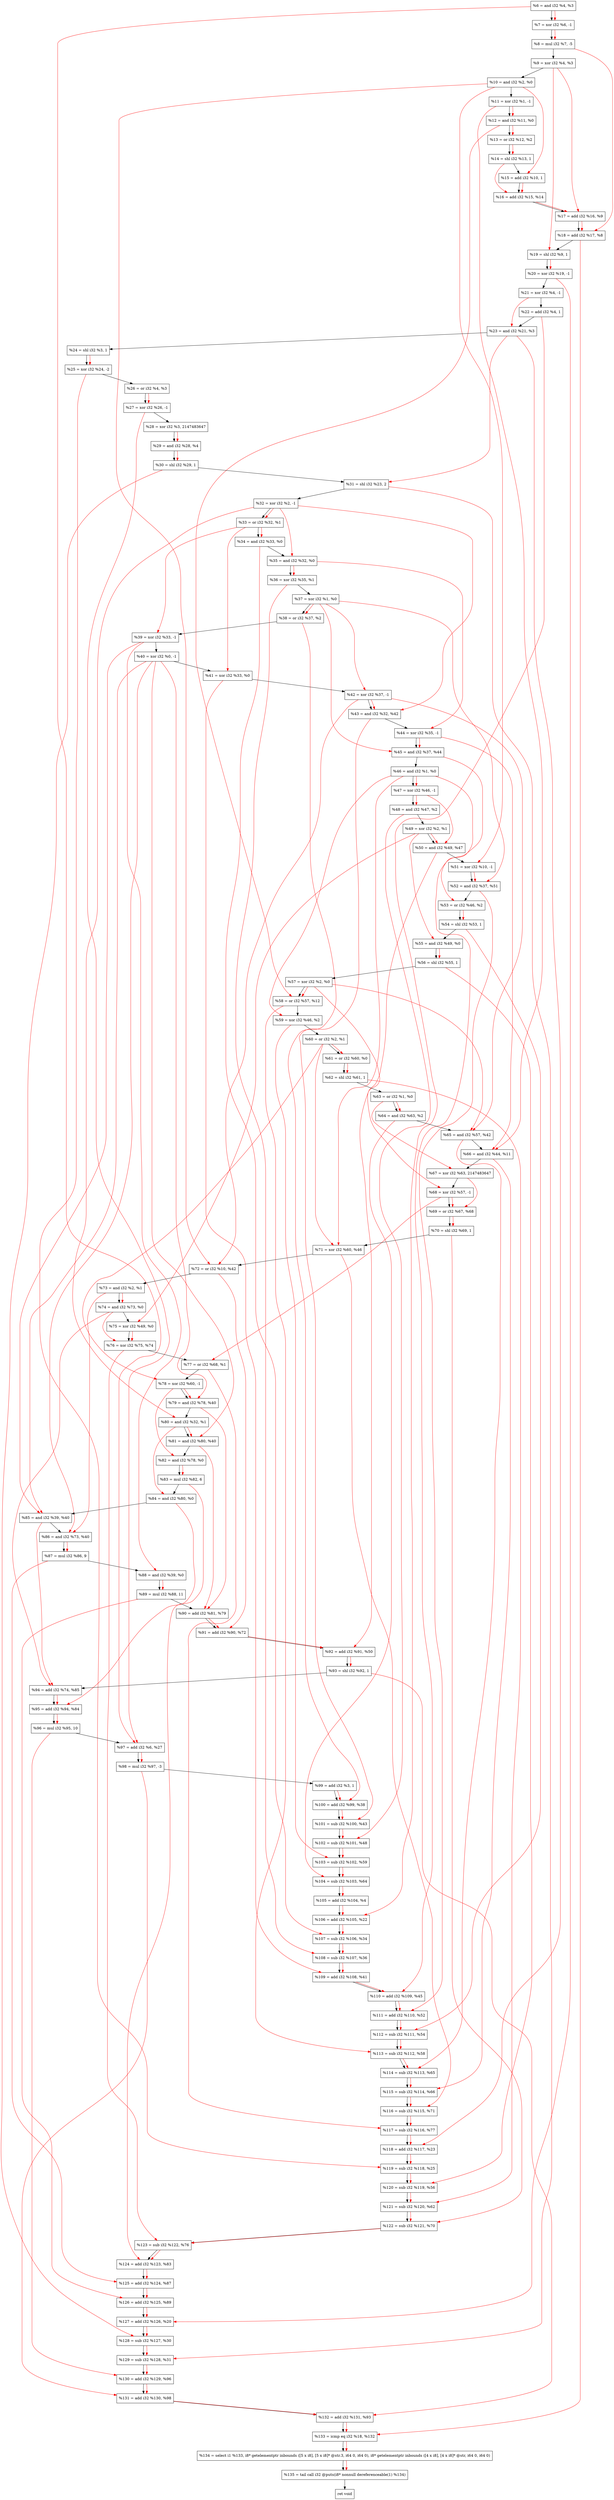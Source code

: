 digraph "DFG for'crackme' function" {
	Node0xe1b070[shape=record, label="  %6 = and i32 %4, %3"];
	Node0xe1b6f0[shape=record, label="  %7 = xor i32 %6, -1"];
	Node0xe1b790[shape=record, label="  %8 = mul i32 %7, -5"];
	Node0xe1b800[shape=record, label="  %9 = xor i32 %4, %3"];
	Node0xe1b870[shape=record, label="  %10 = and i32 %2, %0"];
	Node0xe1b8e0[shape=record, label="  %11 = xor i32 %1, -1"];
	Node0xe1b950[shape=record, label="  %12 = and i32 %11, %0"];
	Node0xe1b9c0[shape=record, label="  %13 = or i32 %12, %2"];
	Node0xe1ba60[shape=record, label="  %14 = shl i32 %13, 1"];
	Node0xe1bad0[shape=record, label="  %15 = add i32 %10, 1"];
	Node0xe1bb40[shape=record, label="  %16 = add i32 %15, %14"];
	Node0xe1bbb0[shape=record, label="  %17 = add i32 %16, %9"];
	Node0xe1bc20[shape=record, label="  %18 = add i32 %17, %8"];
	Node0xe1bc90[shape=record, label="  %19 = shl i32 %9, 1"];
	Node0xe1bd00[shape=record, label="  %20 = xor i32 %19, -1"];
	Node0xe1bd70[shape=record, label="  %21 = xor i32 %4, -1"];
	Node0xe1bde0[shape=record, label="  %22 = add i32 %4, 1"];
	Node0xe1be50[shape=record, label="  %23 = and i32 %21, %3"];
	Node0xe1bec0[shape=record, label="  %24 = shl i32 %3, 1"];
	Node0xe1bf60[shape=record, label="  %25 = xor i32 %24, -2"];
	Node0xe1bfd0[shape=record, label="  %26 = or i32 %4, %3"];
	Node0xe1c040[shape=record, label="  %27 = xor i32 %26, -1"];
	Node0xe1c0e0[shape=record, label="  %28 = xor i32 %3, 2147483647"];
	Node0xe1c150[shape=record, label="  %29 = and i32 %28, %4"];
	Node0xe1c1c0[shape=record, label="  %30 = shl i32 %29, 1"];
	Node0xe1c260[shape=record, label="  %31 = shl i32 %23, 2"];
	Node0xe1c2d0[shape=record, label="  %32 = xor i32 %2, -1"];
	Node0xe1c550[shape=record, label="  %33 = or i32 %32, %1"];
	Node0xe1c5c0[shape=record, label="  %34 = and i32 %33, %0"];
	Node0xe1c630[shape=record, label="  %35 = and i32 %32, %0"];
	Node0xe1c6a0[shape=record, label="  %36 = xor i32 %35, %1"];
	Node0xe1c710[shape=record, label="  %37 = xor i32 %1, %0"];
	Node0xe1c780[shape=record, label="  %38 = or i32 %37, %2"];
	Node0xe1c7f0[shape=record, label="  %39 = xor i32 %33, -1"];
	Node0xe1c860[shape=record, label="  %40 = xor i32 %0, -1"];
	Node0xe1c8d0[shape=record, label="  %41 = xor i32 %33, %0"];
	Node0xe1c940[shape=record, label="  %42 = xor i32 %37, -1"];
	Node0xe1c9b0[shape=record, label="  %43 = and i32 %32, %42"];
	Node0xe1ca20[shape=record, label="  %44 = xor i32 %35, -1"];
	Node0xe1ca90[shape=record, label="  %45 = and i32 %37, %44"];
	Node0xe1cb00[shape=record, label="  %46 = and i32 %1, %0"];
	Node0xe1cb70[shape=record, label="  %47 = xor i32 %46, -1"];
	Node0xe1cbe0[shape=record, label="  %48 = and i32 %47, %2"];
	Node0xe1cc50[shape=record, label="  %49 = xor i32 %2, %1"];
	Node0xe1ccc0[shape=record, label="  %50 = and i32 %49, %47"];
	Node0xe1cd30[shape=record, label="  %51 = xor i32 %10, -1"];
	Node0xe1cda0[shape=record, label="  %52 = and i32 %37, %51"];
	Node0xe1ce10[shape=record, label="  %53 = or i32 %46, %2"];
	Node0xe1ce80[shape=record, label="  %54 = shl i32 %53, 1"];
	Node0xe1cef0[shape=record, label="  %55 = and i32 %49, %0"];
	Node0xe1cf60[shape=record, label="  %56 = shl i32 %55, 1"];
	Node0xe1cfd0[shape=record, label="  %57 = xor i32 %2, %0"];
	Node0xe1d040[shape=record, label="  %58 = or i32 %57, %12"];
	Node0xe1d0b0[shape=record, label="  %59 = xor i32 %46, %2"];
	Node0xe1d120[shape=record, label="  %60 = or i32 %2, %1"];
	Node0xe1d190[shape=record, label="  %61 = or i32 %60, %0"];
	Node0xe1d200[shape=record, label="  %62 = shl i32 %61, 1"];
	Node0xe1d270[shape=record, label="  %63 = or i32 %1, %0"];
	Node0xe1d2e0[shape=record, label="  %64 = and i32 %63, %2"];
	Node0xe1d760[shape=record, label="  %65 = and i32 %57, %42"];
	Node0xe1d7d0[shape=record, label="  %66 = and i32 %44, %11"];
	Node0xe1d840[shape=record, label="  %67 = xor i32 %63, 2147483647"];
	Node0xe1d8b0[shape=record, label="  %68 = xor i32 %57, -1"];
	Node0xe1d920[shape=record, label="  %69 = or i32 %67, %68"];
	Node0xe1d990[shape=record, label="  %70 = shl i32 %69, 1"];
	Node0xe1da00[shape=record, label="  %71 = xor i32 %60, %46"];
	Node0xe1da70[shape=record, label="  %72 = or i32 %10, %42"];
	Node0xe1dae0[shape=record, label="  %73 = and i32 %2, %1"];
	Node0xe1db50[shape=record, label="  %74 = and i32 %73, %0"];
	Node0xe1dbc0[shape=record, label="  %75 = xor i32 %49, %0"];
	Node0xe1dc30[shape=record, label="  %76 = xor i32 %75, %74"];
	Node0xe1dca0[shape=record, label="  %77 = or i32 %68, %1"];
	Node0xe1dd10[shape=record, label="  %78 = xor i32 %60, -1"];
	Node0xe1dd80[shape=record, label="  %79 = and i32 %78, %40"];
	Node0xe1ddf0[shape=record, label="  %80 = and i32 %32, %1"];
	Node0xe1de60[shape=record, label="  %81 = and i32 %80, %40"];
	Node0xe1ded0[shape=record, label="  %82 = and i32 %78, %0"];
	Node0xe1df70[shape=record, label="  %83 = mul i32 %82, 6"];
	Node0xe1dfe0[shape=record, label="  %84 = and i32 %80, %0"];
	Node0xe1e050[shape=record, label="  %85 = and i32 %39, %40"];
	Node0xe1e0c0[shape=record, label="  %86 = and i32 %73, %40"];
	Node0xe1e160[shape=record, label="  %87 = mul i32 %86, 9"];
	Node0xe1e1d0[shape=record, label="  %88 = and i32 %39, %0"];
	Node0xe1e270[shape=record, label="  %89 = mul i32 %88, 11"];
	Node0xe1e2e0[shape=record, label="  %90 = add i32 %81, %79"];
	Node0xe1e350[shape=record, label="  %91 = add i32 %90, %72"];
	Node0xe1e3c0[shape=record, label="  %92 = add i32 %91, %50"];
	Node0xe1e430[shape=record, label="  %93 = shl i32 %92, 1"];
	Node0xe1e4a0[shape=record, label="  %94 = add i32 %74, %85"];
	Node0xe1e510[shape=record, label="  %95 = add i32 %94, %84"];
	Node0xe1e5b0[shape=record, label="  %96 = mul i32 %95, 10"];
	Node0xe1e620[shape=record, label="  %97 = add i32 %6, %27"];
	Node0xe1e6c0[shape=record, label="  %98 = mul i32 %97, -3"];
	Node0xe1e730[shape=record, label="  %99 = add i32 %3, 1"];
	Node0xe1e7a0[shape=record, label="  %100 = add i32 %99, %38"];
	Node0xe1e810[shape=record, label="  %101 = sub i32 %100, %43"];
	Node0xe1e880[shape=record, label="  %102 = sub i32 %101, %48"];
	Node0xe1e8f0[shape=record, label="  %103 = sub i32 %102, %59"];
	Node0xe1e960[shape=record, label="  %104 = sub i32 %103, %64"];
	Node0xe1e9d0[shape=record, label="  %105 = add i32 %104, %4"];
	Node0xe1ea40[shape=record, label="  %106 = add i32 %105, %22"];
	Node0xe1eab0[shape=record, label="  %107 = sub i32 %106, %34"];
	Node0xe1eb20[shape=record, label="  %108 = sub i32 %107, %36"];
	Node0xe1eb90[shape=record, label="  %109 = add i32 %108, %41"];
	Node0xe1ec00[shape=record, label="  %110 = add i32 %109, %45"];
	Node0xe1ec70[shape=record, label="  %111 = add i32 %110, %52"];
	Node0xe1ece0[shape=record, label="  %112 = sub i32 %111, %54"];
	Node0xe1ed50[shape=record, label="  %113 = sub i32 %112, %58"];
	Node0xe1edc0[shape=record, label="  %114 = sub i32 %113, %65"];
	Node0xe1ee30[shape=record, label="  %115 = sub i32 %114, %66"];
	Node0xe1eea0[shape=record, label="  %116 = sub i32 %115, %71"];
	Node0xe1ef10[shape=record, label="  %117 = sub i32 %116, %77"];
	Node0xe1ef80[shape=record, label="  %118 = add i32 %117, %23"];
	Node0xe1eff0[shape=record, label="  %119 = sub i32 %118, %25"];
	Node0xe1f060[shape=record, label="  %120 = sub i32 %119, %56"];
	Node0xe1f0d0[shape=record, label="  %121 = sub i32 %120, %62"];
	Node0xe1f140[shape=record, label="  %122 = sub i32 %121, %70"];
	Node0xe1f1b0[shape=record, label="  %123 = sub i32 %122, %76"];
	Node0xe1f220[shape=record, label="  %124 = add i32 %123, %83"];
	Node0xe1f290[shape=record, label="  %125 = add i32 %124, %87"];
	Node0xe1f300[shape=record, label="  %126 = add i32 %125, %89"];
	Node0xe1f370[shape=record, label="  %127 = add i32 %126, %20"];
	Node0xe1f3e0[shape=record, label="  %128 = sub i32 %127, %30"];
	Node0xe1fc60[shape=record, label="  %129 = sub i32 %128, %31"];
	Node0xe1fcd0[shape=record, label="  %130 = add i32 %129, %96"];
	Node0xe1fd40[shape=record, label="  %131 = add i32 %130, %98"];
	Node0xe1fdb0[shape=record, label="  %132 = add i32 %131, %93"];
	Node0xe1fe20[shape=record, label="  %133 = icmp eq i32 %18, %132"];
	Node0xdbb268[shape=record, label="  %134 = select i1 %133, i8* getelementptr inbounds ([5 x i8], [5 x i8]* @str.3, i64 0, i64 0), i8* getelementptr inbounds ([4 x i8], [4 x i8]* @str, i64 0, i64 0)"];
	Node0xe200b0[shape=record, label="  %135 = tail call i32 @puts(i8* nonnull dereferenceable(1) %134)"];
	Node0xe20100[shape=record, label="  ret void"];
	Node0xe1b070 -> Node0xe1b6f0;
	Node0xe1b6f0 -> Node0xe1b790;
	Node0xe1b790 -> Node0xe1b800;
	Node0xe1b800 -> Node0xe1b870;
	Node0xe1b870 -> Node0xe1b8e0;
	Node0xe1b8e0 -> Node0xe1b950;
	Node0xe1b950 -> Node0xe1b9c0;
	Node0xe1b9c0 -> Node0xe1ba60;
	Node0xe1ba60 -> Node0xe1bad0;
	Node0xe1bad0 -> Node0xe1bb40;
	Node0xe1bb40 -> Node0xe1bbb0;
	Node0xe1bbb0 -> Node0xe1bc20;
	Node0xe1bc20 -> Node0xe1bc90;
	Node0xe1bc90 -> Node0xe1bd00;
	Node0xe1bd00 -> Node0xe1bd70;
	Node0xe1bd70 -> Node0xe1bde0;
	Node0xe1bde0 -> Node0xe1be50;
	Node0xe1be50 -> Node0xe1bec0;
	Node0xe1bec0 -> Node0xe1bf60;
	Node0xe1bf60 -> Node0xe1bfd0;
	Node0xe1bfd0 -> Node0xe1c040;
	Node0xe1c040 -> Node0xe1c0e0;
	Node0xe1c0e0 -> Node0xe1c150;
	Node0xe1c150 -> Node0xe1c1c0;
	Node0xe1c1c0 -> Node0xe1c260;
	Node0xe1c260 -> Node0xe1c2d0;
	Node0xe1c2d0 -> Node0xe1c550;
	Node0xe1c550 -> Node0xe1c5c0;
	Node0xe1c5c0 -> Node0xe1c630;
	Node0xe1c630 -> Node0xe1c6a0;
	Node0xe1c6a0 -> Node0xe1c710;
	Node0xe1c710 -> Node0xe1c780;
	Node0xe1c780 -> Node0xe1c7f0;
	Node0xe1c7f0 -> Node0xe1c860;
	Node0xe1c860 -> Node0xe1c8d0;
	Node0xe1c8d0 -> Node0xe1c940;
	Node0xe1c940 -> Node0xe1c9b0;
	Node0xe1c9b0 -> Node0xe1ca20;
	Node0xe1ca20 -> Node0xe1ca90;
	Node0xe1ca90 -> Node0xe1cb00;
	Node0xe1cb00 -> Node0xe1cb70;
	Node0xe1cb70 -> Node0xe1cbe0;
	Node0xe1cbe0 -> Node0xe1cc50;
	Node0xe1cc50 -> Node0xe1ccc0;
	Node0xe1ccc0 -> Node0xe1cd30;
	Node0xe1cd30 -> Node0xe1cda0;
	Node0xe1cda0 -> Node0xe1ce10;
	Node0xe1ce10 -> Node0xe1ce80;
	Node0xe1ce80 -> Node0xe1cef0;
	Node0xe1cef0 -> Node0xe1cf60;
	Node0xe1cf60 -> Node0xe1cfd0;
	Node0xe1cfd0 -> Node0xe1d040;
	Node0xe1d040 -> Node0xe1d0b0;
	Node0xe1d0b0 -> Node0xe1d120;
	Node0xe1d120 -> Node0xe1d190;
	Node0xe1d190 -> Node0xe1d200;
	Node0xe1d200 -> Node0xe1d270;
	Node0xe1d270 -> Node0xe1d2e0;
	Node0xe1d2e0 -> Node0xe1d760;
	Node0xe1d760 -> Node0xe1d7d0;
	Node0xe1d7d0 -> Node0xe1d840;
	Node0xe1d840 -> Node0xe1d8b0;
	Node0xe1d8b0 -> Node0xe1d920;
	Node0xe1d920 -> Node0xe1d990;
	Node0xe1d990 -> Node0xe1da00;
	Node0xe1da00 -> Node0xe1da70;
	Node0xe1da70 -> Node0xe1dae0;
	Node0xe1dae0 -> Node0xe1db50;
	Node0xe1db50 -> Node0xe1dbc0;
	Node0xe1dbc0 -> Node0xe1dc30;
	Node0xe1dc30 -> Node0xe1dca0;
	Node0xe1dca0 -> Node0xe1dd10;
	Node0xe1dd10 -> Node0xe1dd80;
	Node0xe1dd80 -> Node0xe1ddf0;
	Node0xe1ddf0 -> Node0xe1de60;
	Node0xe1de60 -> Node0xe1ded0;
	Node0xe1ded0 -> Node0xe1df70;
	Node0xe1df70 -> Node0xe1dfe0;
	Node0xe1dfe0 -> Node0xe1e050;
	Node0xe1e050 -> Node0xe1e0c0;
	Node0xe1e0c0 -> Node0xe1e160;
	Node0xe1e160 -> Node0xe1e1d0;
	Node0xe1e1d0 -> Node0xe1e270;
	Node0xe1e270 -> Node0xe1e2e0;
	Node0xe1e2e0 -> Node0xe1e350;
	Node0xe1e350 -> Node0xe1e3c0;
	Node0xe1e3c0 -> Node0xe1e430;
	Node0xe1e430 -> Node0xe1e4a0;
	Node0xe1e4a0 -> Node0xe1e510;
	Node0xe1e510 -> Node0xe1e5b0;
	Node0xe1e5b0 -> Node0xe1e620;
	Node0xe1e620 -> Node0xe1e6c0;
	Node0xe1e6c0 -> Node0xe1e730;
	Node0xe1e730 -> Node0xe1e7a0;
	Node0xe1e7a0 -> Node0xe1e810;
	Node0xe1e810 -> Node0xe1e880;
	Node0xe1e880 -> Node0xe1e8f0;
	Node0xe1e8f0 -> Node0xe1e960;
	Node0xe1e960 -> Node0xe1e9d0;
	Node0xe1e9d0 -> Node0xe1ea40;
	Node0xe1ea40 -> Node0xe1eab0;
	Node0xe1eab0 -> Node0xe1eb20;
	Node0xe1eb20 -> Node0xe1eb90;
	Node0xe1eb90 -> Node0xe1ec00;
	Node0xe1ec00 -> Node0xe1ec70;
	Node0xe1ec70 -> Node0xe1ece0;
	Node0xe1ece0 -> Node0xe1ed50;
	Node0xe1ed50 -> Node0xe1edc0;
	Node0xe1edc0 -> Node0xe1ee30;
	Node0xe1ee30 -> Node0xe1eea0;
	Node0xe1eea0 -> Node0xe1ef10;
	Node0xe1ef10 -> Node0xe1ef80;
	Node0xe1ef80 -> Node0xe1eff0;
	Node0xe1eff0 -> Node0xe1f060;
	Node0xe1f060 -> Node0xe1f0d0;
	Node0xe1f0d0 -> Node0xe1f140;
	Node0xe1f140 -> Node0xe1f1b0;
	Node0xe1f1b0 -> Node0xe1f220;
	Node0xe1f220 -> Node0xe1f290;
	Node0xe1f290 -> Node0xe1f300;
	Node0xe1f300 -> Node0xe1f370;
	Node0xe1f370 -> Node0xe1f3e0;
	Node0xe1f3e0 -> Node0xe1fc60;
	Node0xe1fc60 -> Node0xe1fcd0;
	Node0xe1fcd0 -> Node0xe1fd40;
	Node0xe1fd40 -> Node0xe1fdb0;
	Node0xe1fdb0 -> Node0xe1fe20;
	Node0xe1fe20 -> Node0xdbb268;
	Node0xdbb268 -> Node0xe200b0;
	Node0xe200b0 -> Node0xe20100;
edge [color=red]
	Node0xe1b070 -> Node0xe1b6f0;
	Node0xe1b6f0 -> Node0xe1b790;
	Node0xe1b8e0 -> Node0xe1b950;
	Node0xe1b950 -> Node0xe1b9c0;
	Node0xe1b9c0 -> Node0xe1ba60;
	Node0xe1b870 -> Node0xe1bad0;
	Node0xe1bad0 -> Node0xe1bb40;
	Node0xe1ba60 -> Node0xe1bb40;
	Node0xe1bb40 -> Node0xe1bbb0;
	Node0xe1b800 -> Node0xe1bbb0;
	Node0xe1bbb0 -> Node0xe1bc20;
	Node0xe1b790 -> Node0xe1bc20;
	Node0xe1b800 -> Node0xe1bc90;
	Node0xe1bc90 -> Node0xe1bd00;
	Node0xe1bd70 -> Node0xe1be50;
	Node0xe1bec0 -> Node0xe1bf60;
	Node0xe1bfd0 -> Node0xe1c040;
	Node0xe1c0e0 -> Node0xe1c150;
	Node0xe1c150 -> Node0xe1c1c0;
	Node0xe1be50 -> Node0xe1c260;
	Node0xe1c2d0 -> Node0xe1c550;
	Node0xe1c550 -> Node0xe1c5c0;
	Node0xe1c2d0 -> Node0xe1c630;
	Node0xe1c630 -> Node0xe1c6a0;
	Node0xe1c710 -> Node0xe1c780;
	Node0xe1c550 -> Node0xe1c7f0;
	Node0xe1c550 -> Node0xe1c8d0;
	Node0xe1c710 -> Node0xe1c940;
	Node0xe1c2d0 -> Node0xe1c9b0;
	Node0xe1c940 -> Node0xe1c9b0;
	Node0xe1c630 -> Node0xe1ca20;
	Node0xe1c710 -> Node0xe1ca90;
	Node0xe1ca20 -> Node0xe1ca90;
	Node0xe1cb00 -> Node0xe1cb70;
	Node0xe1cb70 -> Node0xe1cbe0;
	Node0xe1cc50 -> Node0xe1ccc0;
	Node0xe1cb70 -> Node0xe1ccc0;
	Node0xe1b870 -> Node0xe1cd30;
	Node0xe1c710 -> Node0xe1cda0;
	Node0xe1cd30 -> Node0xe1cda0;
	Node0xe1cb00 -> Node0xe1ce10;
	Node0xe1ce10 -> Node0xe1ce80;
	Node0xe1cc50 -> Node0xe1cef0;
	Node0xe1cef0 -> Node0xe1cf60;
	Node0xe1cfd0 -> Node0xe1d040;
	Node0xe1b950 -> Node0xe1d040;
	Node0xe1cb00 -> Node0xe1d0b0;
	Node0xe1d120 -> Node0xe1d190;
	Node0xe1d190 -> Node0xe1d200;
	Node0xe1d270 -> Node0xe1d2e0;
	Node0xe1cfd0 -> Node0xe1d760;
	Node0xe1c940 -> Node0xe1d760;
	Node0xe1ca20 -> Node0xe1d7d0;
	Node0xe1b8e0 -> Node0xe1d7d0;
	Node0xe1d270 -> Node0xe1d840;
	Node0xe1cfd0 -> Node0xe1d8b0;
	Node0xe1d840 -> Node0xe1d920;
	Node0xe1d8b0 -> Node0xe1d920;
	Node0xe1d920 -> Node0xe1d990;
	Node0xe1d120 -> Node0xe1da00;
	Node0xe1cb00 -> Node0xe1da00;
	Node0xe1b870 -> Node0xe1da70;
	Node0xe1c940 -> Node0xe1da70;
	Node0xe1dae0 -> Node0xe1db50;
	Node0xe1cc50 -> Node0xe1dbc0;
	Node0xe1dbc0 -> Node0xe1dc30;
	Node0xe1db50 -> Node0xe1dc30;
	Node0xe1d8b0 -> Node0xe1dca0;
	Node0xe1d120 -> Node0xe1dd10;
	Node0xe1dd10 -> Node0xe1dd80;
	Node0xe1c860 -> Node0xe1dd80;
	Node0xe1c2d0 -> Node0xe1ddf0;
	Node0xe1ddf0 -> Node0xe1de60;
	Node0xe1c860 -> Node0xe1de60;
	Node0xe1dd10 -> Node0xe1ded0;
	Node0xe1ded0 -> Node0xe1df70;
	Node0xe1ddf0 -> Node0xe1dfe0;
	Node0xe1c7f0 -> Node0xe1e050;
	Node0xe1c860 -> Node0xe1e050;
	Node0xe1dae0 -> Node0xe1e0c0;
	Node0xe1c860 -> Node0xe1e0c0;
	Node0xe1e0c0 -> Node0xe1e160;
	Node0xe1c7f0 -> Node0xe1e1d0;
	Node0xe1e1d0 -> Node0xe1e270;
	Node0xe1de60 -> Node0xe1e2e0;
	Node0xe1dd80 -> Node0xe1e2e0;
	Node0xe1e2e0 -> Node0xe1e350;
	Node0xe1da70 -> Node0xe1e350;
	Node0xe1e350 -> Node0xe1e3c0;
	Node0xe1ccc0 -> Node0xe1e3c0;
	Node0xe1e3c0 -> Node0xe1e430;
	Node0xe1db50 -> Node0xe1e4a0;
	Node0xe1e050 -> Node0xe1e4a0;
	Node0xe1e4a0 -> Node0xe1e510;
	Node0xe1dfe0 -> Node0xe1e510;
	Node0xe1e510 -> Node0xe1e5b0;
	Node0xe1b070 -> Node0xe1e620;
	Node0xe1c040 -> Node0xe1e620;
	Node0xe1e620 -> Node0xe1e6c0;
	Node0xe1e730 -> Node0xe1e7a0;
	Node0xe1c780 -> Node0xe1e7a0;
	Node0xe1e7a0 -> Node0xe1e810;
	Node0xe1c9b0 -> Node0xe1e810;
	Node0xe1e810 -> Node0xe1e880;
	Node0xe1cbe0 -> Node0xe1e880;
	Node0xe1e880 -> Node0xe1e8f0;
	Node0xe1d0b0 -> Node0xe1e8f0;
	Node0xe1e8f0 -> Node0xe1e960;
	Node0xe1d2e0 -> Node0xe1e960;
	Node0xe1e960 -> Node0xe1e9d0;
	Node0xe1e9d0 -> Node0xe1ea40;
	Node0xe1bde0 -> Node0xe1ea40;
	Node0xe1ea40 -> Node0xe1eab0;
	Node0xe1c5c0 -> Node0xe1eab0;
	Node0xe1eab0 -> Node0xe1eb20;
	Node0xe1c6a0 -> Node0xe1eb20;
	Node0xe1eb20 -> Node0xe1eb90;
	Node0xe1c8d0 -> Node0xe1eb90;
	Node0xe1eb90 -> Node0xe1ec00;
	Node0xe1ca90 -> Node0xe1ec00;
	Node0xe1ec00 -> Node0xe1ec70;
	Node0xe1cda0 -> Node0xe1ec70;
	Node0xe1ec70 -> Node0xe1ece0;
	Node0xe1ce80 -> Node0xe1ece0;
	Node0xe1ece0 -> Node0xe1ed50;
	Node0xe1d040 -> Node0xe1ed50;
	Node0xe1ed50 -> Node0xe1edc0;
	Node0xe1d760 -> Node0xe1edc0;
	Node0xe1edc0 -> Node0xe1ee30;
	Node0xe1d7d0 -> Node0xe1ee30;
	Node0xe1ee30 -> Node0xe1eea0;
	Node0xe1da00 -> Node0xe1eea0;
	Node0xe1eea0 -> Node0xe1ef10;
	Node0xe1dca0 -> Node0xe1ef10;
	Node0xe1ef10 -> Node0xe1ef80;
	Node0xe1be50 -> Node0xe1ef80;
	Node0xe1ef80 -> Node0xe1eff0;
	Node0xe1bf60 -> Node0xe1eff0;
	Node0xe1eff0 -> Node0xe1f060;
	Node0xe1cf60 -> Node0xe1f060;
	Node0xe1f060 -> Node0xe1f0d0;
	Node0xe1d200 -> Node0xe1f0d0;
	Node0xe1f0d0 -> Node0xe1f140;
	Node0xe1d990 -> Node0xe1f140;
	Node0xe1f140 -> Node0xe1f1b0;
	Node0xe1dc30 -> Node0xe1f1b0;
	Node0xe1f1b0 -> Node0xe1f220;
	Node0xe1df70 -> Node0xe1f220;
	Node0xe1f220 -> Node0xe1f290;
	Node0xe1e160 -> Node0xe1f290;
	Node0xe1f290 -> Node0xe1f300;
	Node0xe1e270 -> Node0xe1f300;
	Node0xe1f300 -> Node0xe1f370;
	Node0xe1bd00 -> Node0xe1f370;
	Node0xe1f370 -> Node0xe1f3e0;
	Node0xe1c1c0 -> Node0xe1f3e0;
	Node0xe1f3e0 -> Node0xe1fc60;
	Node0xe1c260 -> Node0xe1fc60;
	Node0xe1fc60 -> Node0xe1fcd0;
	Node0xe1e5b0 -> Node0xe1fcd0;
	Node0xe1fcd0 -> Node0xe1fd40;
	Node0xe1e6c0 -> Node0xe1fd40;
	Node0xe1fd40 -> Node0xe1fdb0;
	Node0xe1e430 -> Node0xe1fdb0;
	Node0xe1bc20 -> Node0xe1fe20;
	Node0xe1fdb0 -> Node0xe1fe20;
	Node0xe1fe20 -> Node0xdbb268;
	Node0xdbb268 -> Node0xe200b0;
}
